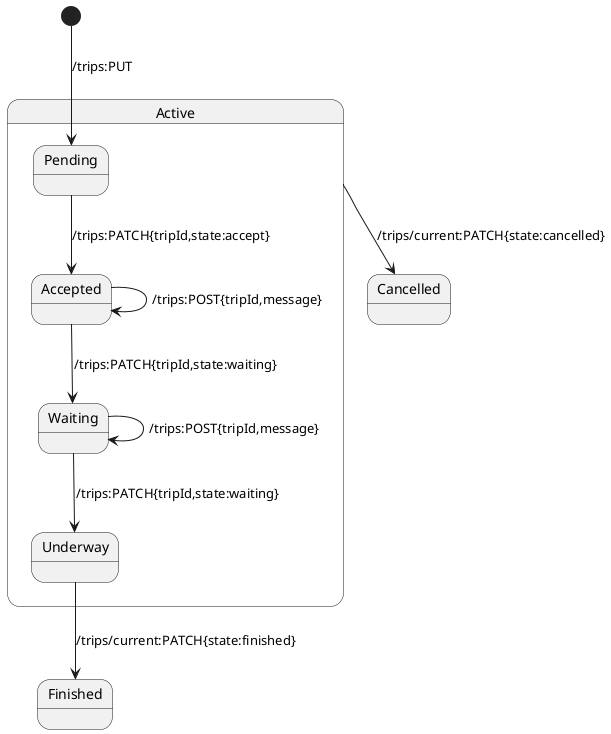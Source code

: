 @startuml
state Active {
	Pending --> Accepted : /trips:PATCH{tripId,state:accept}
	Accepted --> Waiting : /trips:PATCH{tripId,state:waiting}
	Waiting --> Underway : /trips:PATCH{tripId,state:waiting}
	Accepted --> Accepted : /trips:POST{tripId,message}
	Waiting --> Waiting : /trips:POST{tripId,message}
}
[*] --> Pending : /trips:PUT
Underway --> Finished : /trips/current:PATCH{state:finished}
Active --> Cancelled : /trips/current:PATCH{state:cancelled}
@enduml


